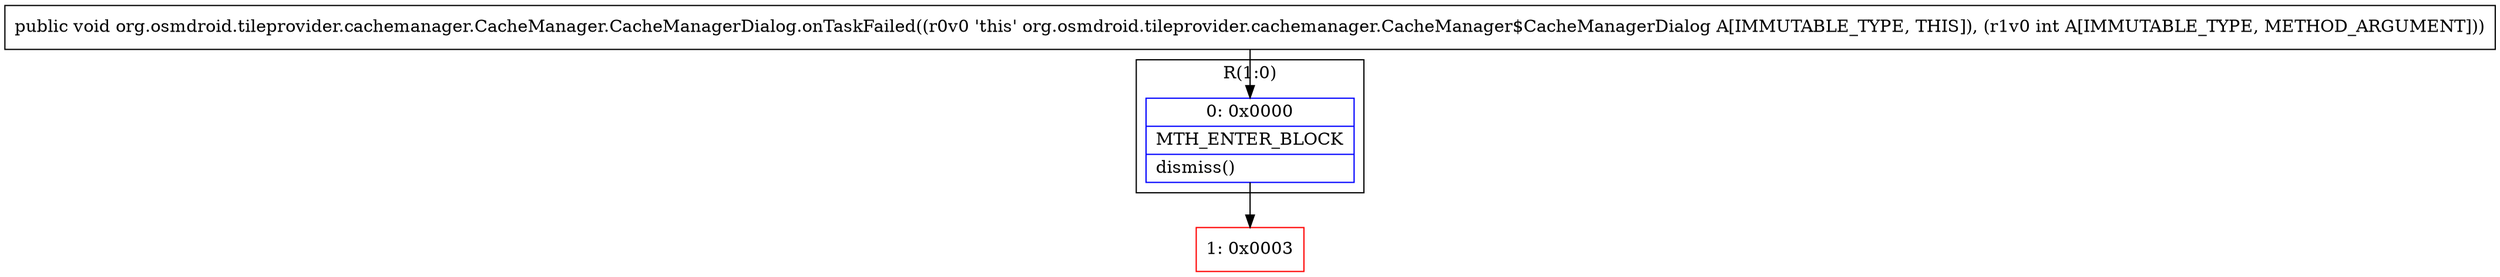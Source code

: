 digraph "CFG fororg.osmdroid.tileprovider.cachemanager.CacheManager.CacheManagerDialog.onTaskFailed(I)V" {
subgraph cluster_Region_1252188088 {
label = "R(1:0)";
node [shape=record,color=blue];
Node_0 [shape=record,label="{0\:\ 0x0000|MTH_ENTER_BLOCK\l|dismiss()\l}"];
}
Node_1 [shape=record,color=red,label="{1\:\ 0x0003}"];
MethodNode[shape=record,label="{public void org.osmdroid.tileprovider.cachemanager.CacheManager.CacheManagerDialog.onTaskFailed((r0v0 'this' org.osmdroid.tileprovider.cachemanager.CacheManager$CacheManagerDialog A[IMMUTABLE_TYPE, THIS]), (r1v0 int A[IMMUTABLE_TYPE, METHOD_ARGUMENT])) }"];
MethodNode -> Node_0;
Node_0 -> Node_1;
}

